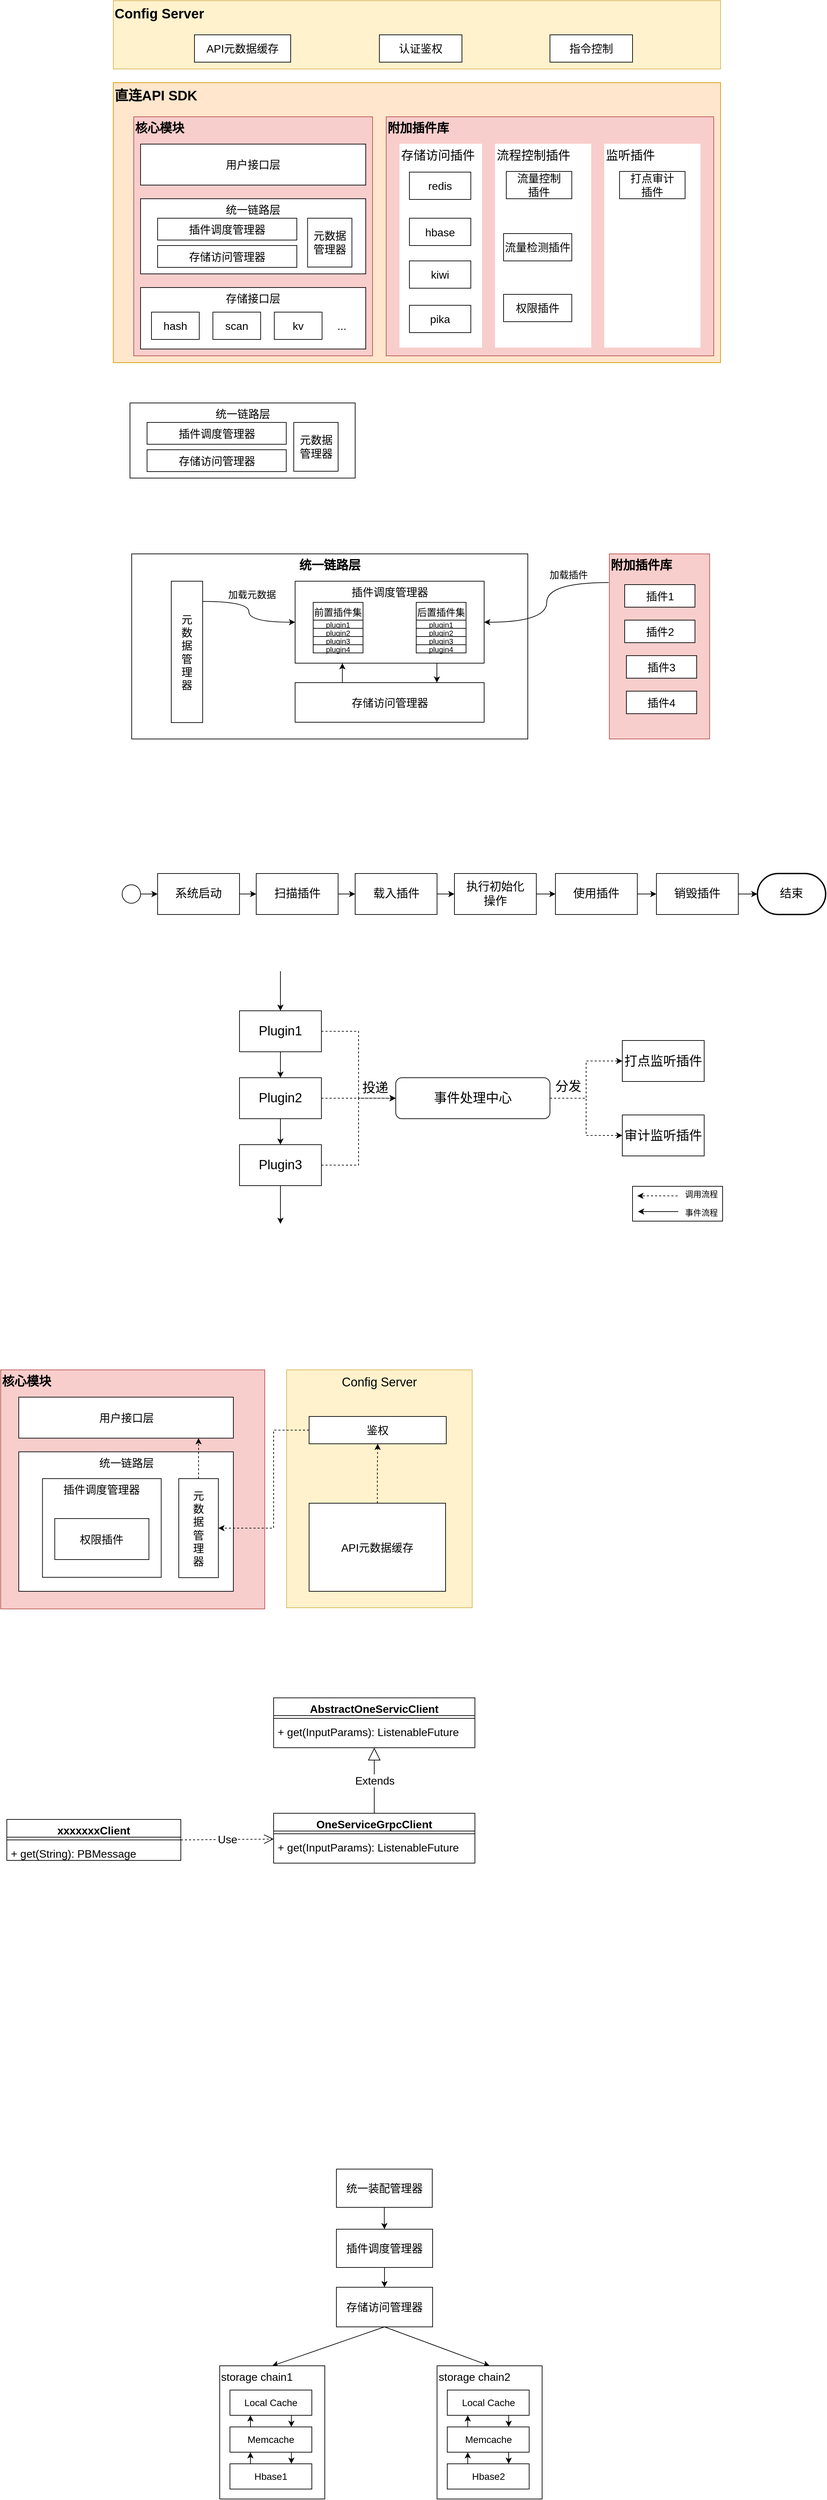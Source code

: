 <mxfile version="17.4.6" type="github">
  <diagram id="GQeWL2nTSIG87tDZNMUT" name="Page-1">
    <mxGraphModel dx="1698" dy="769" grid="0" gridSize="10" guides="1" tooltips="1" connect="1" arrows="1" fold="1" page="0" pageScale="1" pageWidth="827" pageHeight="1169" math="0" shadow="0">
      <root>
        <mxCell id="0" />
        <mxCell id="1" parent="0" />
        <mxCell id="g6kbwPgoMr0WFrOHUzp--1" value="&lt;font style=&quot;font-size: 20px&quot;&gt;&lt;b&gt;直连API SDK&lt;/b&gt;&lt;/font&gt;" style="rounded=0;whiteSpace=wrap;html=1;verticalAlign=top;align=left;fillColor=#ffe6cc;strokeColor=#d79b00;" parent="1" vertex="1">
          <mxGeometry x="3" y="249" width="890" height="410" as="geometry" />
        </mxCell>
        <mxCell id="KhDFo-M1c330gRiOqBZQ-3" value="附加插件库" style="rounded=0;whiteSpace=wrap;html=1;verticalAlign=top;align=left;fontSize=18;fontStyle=1;fillColor=#f8cecc;strokeColor=#b85450;" parent="1" vertex="1">
          <mxGeometry x="403" y="299" width="480" height="350" as="geometry" />
        </mxCell>
        <mxCell id="KhDFo-M1c330gRiOqBZQ-4" value="核心模块" style="rounded=0;whiteSpace=wrap;html=1;verticalAlign=top;align=left;fontSize=18;fontStyle=1;fillColor=#f8cecc;strokeColor=#b85450;" parent="1" vertex="1">
          <mxGeometry x="33" y="299" width="350" height="350" as="geometry" />
        </mxCell>
        <mxCell id="KhDFo-M1c330gRiOqBZQ-5" value="统一链路层" style="rounded=0;whiteSpace=wrap;html=1;verticalAlign=top;fontSize=16;" parent="1" vertex="1">
          <mxGeometry x="43" y="419" width="330" height="110" as="geometry" />
        </mxCell>
        <mxCell id="KhDFo-M1c330gRiOqBZQ-6" value="存储接口层" style="rounded=0;whiteSpace=wrap;html=1;fontSize=16;verticalAlign=top;" parent="1" vertex="1">
          <mxGeometry x="43" y="549" width="330" height="90" as="geometry" />
        </mxCell>
        <mxCell id="KhDFo-M1c330gRiOqBZQ-7" value="存储访问管理器" style="rounded=0;whiteSpace=wrap;html=1;fontSize=16;" parent="1" vertex="1">
          <mxGeometry x="68" y="487.5" width="204" height="32" as="geometry" />
        </mxCell>
        <mxCell id="KhDFo-M1c330gRiOqBZQ-11" value="用户接口层" style="rounded=0;whiteSpace=wrap;html=1;fontSize=16;" parent="1" vertex="1">
          <mxGeometry x="43" y="339" width="330" height="60" as="geometry" />
        </mxCell>
        <mxCell id="caog0tyJu0MzEItGIJM4-1" value="hash" style="rounded=0;whiteSpace=wrap;html=1;fontSize=16;" parent="1" vertex="1">
          <mxGeometry x="59" y="585" width="70" height="40" as="geometry" />
        </mxCell>
        <mxCell id="caog0tyJu0MzEItGIJM4-2" value="scan" style="rounded=0;whiteSpace=wrap;html=1;fontSize=16;" parent="1" vertex="1">
          <mxGeometry x="149" y="585" width="70" height="40" as="geometry" />
        </mxCell>
        <mxCell id="caog0tyJu0MzEItGIJM4-3" value="kv" style="rounded=0;whiteSpace=wrap;html=1;fontSize=16;" parent="1" vertex="1">
          <mxGeometry x="239" y="585" width="70" height="40" as="geometry" />
        </mxCell>
        <mxCell id="caog0tyJu0MzEItGIJM4-4" value="..." style="rounded=0;whiteSpace=wrap;html=1;fontSize=16;strokeColor=#FFFFFF;" parent="1" vertex="1">
          <mxGeometry x="313" y="585" width="50" height="40" as="geometry" />
        </mxCell>
        <mxCell id="caog0tyJu0MzEItGIJM4-6" value="流程控制插件" style="rounded=0;whiteSpace=wrap;html=1;fontSize=18;strokeColor=#FFFFFF;verticalAlign=top;align=left;" parent="1" vertex="1">
          <mxGeometry x="563" y="339" width="140" height="297.5" as="geometry" />
        </mxCell>
        <mxCell id="KhDFo-M1c330gRiOqBZQ-16" value="权限插件" style="rounded=0;whiteSpace=wrap;html=1;fontSize=16;" parent="1" vertex="1">
          <mxGeometry x="575" y="559" width="100" height="40" as="geometry" />
        </mxCell>
        <mxCell id="KhDFo-M1c330gRiOqBZQ-20" value="流量检测插件" style="rounded=0;whiteSpace=wrap;html=1;fontSize=16;" parent="1" vertex="1">
          <mxGeometry x="575" y="470" width="100" height="40" as="geometry" />
        </mxCell>
        <mxCell id="caog0tyJu0MzEItGIJM4-9" value="存储访问插件" style="rounded=0;whiteSpace=wrap;html=1;fontSize=18;strokeColor=#FFFFFF;verticalAlign=top;align=left;" parent="1" vertex="1">
          <mxGeometry x="423" y="339" width="120" height="297.5" as="geometry" />
        </mxCell>
        <mxCell id="KhDFo-M1c330gRiOqBZQ-12" value="redis" style="rounded=0;whiteSpace=wrap;html=1;fontSize=16;" parent="1" vertex="1">
          <mxGeometry x="437" y="380" width="90" height="40" as="geometry" />
        </mxCell>
        <mxCell id="KhDFo-M1c330gRiOqBZQ-13" value="hbase" style="rounded=0;whiteSpace=wrap;html=1;fontSize=16;" parent="1" vertex="1">
          <mxGeometry x="437" y="447.5" width="90" height="40" as="geometry" />
        </mxCell>
        <mxCell id="KhDFo-M1c330gRiOqBZQ-14" value="kiwi" style="rounded=0;whiteSpace=wrap;html=1;fontSize=16;" parent="1" vertex="1">
          <mxGeometry x="437" y="510" width="90" height="40" as="geometry" />
        </mxCell>
        <mxCell id="KhDFo-M1c330gRiOqBZQ-15" value="pika" style="rounded=0;whiteSpace=wrap;html=1;fontSize=16;" parent="1" vertex="1">
          <mxGeometry x="437" y="575" width="90" height="40" as="geometry" />
        </mxCell>
        <mxCell id="caog0tyJu0MzEItGIJM4-10" value="插件调度管理器" style="rounded=0;whiteSpace=wrap;html=1;fontSize=16;" parent="1" vertex="1">
          <mxGeometry x="68" y="447.5" width="204" height="32" as="geometry" />
        </mxCell>
        <mxCell id="CGGrDUPs-Wo5I1myl7fO-1" value="元数据&lt;br&gt;管理器" style="rounded=0;whiteSpace=wrap;html=1;fontSize=16;" parent="1" vertex="1">
          <mxGeometry x="287.75" y="447.5" width="65" height="71.5" as="geometry" />
        </mxCell>
        <mxCell id="CGGrDUPs-Wo5I1myl7fO-2" value="监听插件" style="rounded=0;whiteSpace=wrap;html=1;fontSize=18;strokeColor=#FFFFFF;verticalAlign=top;align=left;" parent="1" vertex="1">
          <mxGeometry x="723" y="339" width="140" height="297.5" as="geometry" />
        </mxCell>
        <mxCell id="KhDFo-M1c330gRiOqBZQ-17" value="流量控制&lt;br&gt;插件" style="rounded=0;whiteSpace=wrap;html=1;fontSize=16;" parent="1" vertex="1">
          <mxGeometry x="579" y="379" width="96" height="40" as="geometry" />
        </mxCell>
        <mxCell id="caog0tyJu0MzEItGIJM4-5" value="打点审计&lt;br&gt;插件" style="rounded=0;whiteSpace=wrap;html=1;fontSize=16;" parent="1" vertex="1">
          <mxGeometry x="745" y="379" width="96" height="40" as="geometry" />
        </mxCell>
        <mxCell id="g6kbwPgoMr0WFrOHUzp--2" value="&lt;b&gt;Config Server&lt;/b&gt;" style="rounded=0;whiteSpace=wrap;html=1;fontSize=20;verticalAlign=top;align=left;fillColor=#fff2cc;strokeColor=#d6b656;" parent="1" vertex="1">
          <mxGeometry x="3" y="129" width="890" height="100" as="geometry" />
        </mxCell>
        <mxCell id="g6kbwPgoMr0WFrOHUzp--3" value="API元数据缓存" style="rounded=0;whiteSpace=wrap;html=1;fontSize=16;" parent="1" vertex="1">
          <mxGeometry x="122" y="179" width="141" height="40" as="geometry" />
        </mxCell>
        <mxCell id="g6kbwPgoMr0WFrOHUzp--4" value="认证鉴权" style="rounded=0;whiteSpace=wrap;html=1;fontSize=16;" parent="1" vertex="1">
          <mxGeometry x="393" y="179" width="121" height="40" as="geometry" />
        </mxCell>
        <mxCell id="g6kbwPgoMr0WFrOHUzp--5" value="指令控制" style="rounded=0;whiteSpace=wrap;html=1;fontSize=16;" parent="1" vertex="1">
          <mxGeometry x="643" y="179" width="121" height="40" as="geometry" />
        </mxCell>
        <mxCell id="g4aInVaGI_5vyMNu5kUT-1" value="统一链路层" style="rounded=0;whiteSpace=wrap;html=1;verticalAlign=top;fontSize=16;" parent="1" vertex="1">
          <mxGeometry x="27.5" y="718" width="330" height="110" as="geometry" />
        </mxCell>
        <mxCell id="g4aInVaGI_5vyMNu5kUT-2" value="存储访问管理器" style="rounded=0;whiteSpace=wrap;html=1;fontSize=16;" parent="1" vertex="1">
          <mxGeometry x="52.5" y="786.5" width="204" height="32" as="geometry" />
        </mxCell>
        <mxCell id="g4aInVaGI_5vyMNu5kUT-3" value="插件调度管理器" style="rounded=0;whiteSpace=wrap;html=1;fontSize=16;" parent="1" vertex="1">
          <mxGeometry x="52.5" y="746.5" width="204" height="32" as="geometry" />
        </mxCell>
        <mxCell id="g4aInVaGI_5vyMNu5kUT-4" value="元数据&lt;br&gt;管理器" style="rounded=0;whiteSpace=wrap;html=1;fontSize=16;" parent="1" vertex="1">
          <mxGeometry x="267.5" y="746.5" width="65" height="71.5" as="geometry" />
        </mxCell>
        <mxCell id="g4aInVaGI_5vyMNu5kUT-5" value="&lt;font style=&quot;font-size: 18px&quot;&gt;&lt;b&gt;统一链路层&lt;/b&gt;&lt;/font&gt;" style="rounded=0;whiteSpace=wrap;html=1;verticalAlign=top;fontSize=16;" parent="1" vertex="1">
          <mxGeometry x="30" y="939" width="580.5" height="271" as="geometry" />
        </mxCell>
        <mxCell id="g4aInVaGI_5vyMNu5kUT-21" style="edgeStyle=orthogonalEdgeStyle;curved=1;rounded=0;orthogonalLoop=1;jettySize=auto;html=1;exitX=0.25;exitY=0;exitDx=0;exitDy=0;entryX=0.25;entryY=1;entryDx=0;entryDy=0;" parent="1" source="g4aInVaGI_5vyMNu5kUT-6" target="g4aInVaGI_5vyMNu5kUT-7" edge="1">
          <mxGeometry relative="1" as="geometry" />
        </mxCell>
        <mxCell id="g4aInVaGI_5vyMNu5kUT-6" value="存储访问管理器" style="rounded=0;whiteSpace=wrap;html=1;fontSize=16;" parent="1" vertex="1">
          <mxGeometry x="269.5" y="1127.5" width="277" height="58" as="geometry" />
        </mxCell>
        <mxCell id="g4aInVaGI_5vyMNu5kUT-20" style="edgeStyle=orthogonalEdgeStyle;curved=1;rounded=0;orthogonalLoop=1;jettySize=auto;html=1;exitX=0.75;exitY=1;exitDx=0;exitDy=0;entryX=0.75;entryY=0;entryDx=0;entryDy=0;" parent="1" source="g4aInVaGI_5vyMNu5kUT-7" target="g4aInVaGI_5vyMNu5kUT-6" edge="1">
          <mxGeometry relative="1" as="geometry" />
        </mxCell>
        <mxCell id="g4aInVaGI_5vyMNu5kUT-7" value="插件调度管理器" style="rounded=0;whiteSpace=wrap;html=1;fontSize=16;verticalAlign=top;" parent="1" vertex="1">
          <mxGeometry x="269.5" y="979" width="277" height="120" as="geometry" />
        </mxCell>
        <mxCell id="g4aInVaGI_5vyMNu5kUT-23" style="edgeStyle=orthogonalEdgeStyle;curved=1;rounded=0;orthogonalLoop=1;jettySize=auto;html=1;exitX=1;exitY=0.143;exitDx=0;exitDy=0;entryX=0;entryY=0.5;entryDx=0;entryDy=0;exitPerimeter=0;" parent="1" source="g4aInVaGI_5vyMNu5kUT-8" target="g4aInVaGI_5vyMNu5kUT-7" edge="1">
          <mxGeometry relative="1" as="geometry" />
        </mxCell>
        <mxCell id="g4aInVaGI_5vyMNu5kUT-25" value="加载元数据" style="edgeLabel;html=1;align=center;verticalAlign=middle;resizable=0;points=[];fontSize=14;" parent="g4aInVaGI_5vyMNu5kUT-23" vertex="1" connectable="0">
          <mxGeometry x="-0.211" y="5" relative="1" as="geometry">
            <mxPoint x="6" y="-5" as="offset" />
          </mxGeometry>
        </mxCell>
        <mxCell id="g4aInVaGI_5vyMNu5kUT-8" value="元&lt;br&gt;数&lt;br&gt;据&lt;br&gt;管&lt;br&gt;理&lt;br&gt;器" style="rounded=0;whiteSpace=wrap;html=1;fontSize=16;" parent="1" vertex="1">
          <mxGeometry x="88" y="979" width="46" height="207" as="geometry" />
        </mxCell>
        <mxCell id="g4aInVaGI_5vyMNu5kUT-19" style="edgeStyle=orthogonalEdgeStyle;rounded=0;orthogonalLoop=1;jettySize=auto;html=1;exitX=-0.007;exitY=0.155;exitDx=0;exitDy=0;entryX=1;entryY=0.5;entryDx=0;entryDy=0;curved=1;exitPerimeter=0;" parent="1" source="g4aInVaGI_5vyMNu5kUT-9" target="g4aInVaGI_5vyMNu5kUT-7" edge="1">
          <mxGeometry relative="1" as="geometry" />
        </mxCell>
        <mxCell id="g4aInVaGI_5vyMNu5kUT-24" value="加载插件" style="edgeLabel;html=1;align=center;verticalAlign=middle;resizable=0;points=[];fontSize=14;" parent="g4aInVaGI_5vyMNu5kUT-19" vertex="1" connectable="0">
          <mxGeometry x="-0.294" y="1" relative="1" as="geometry">
            <mxPoint x="26" y="-12" as="offset" />
          </mxGeometry>
        </mxCell>
        <mxCell id="g4aInVaGI_5vyMNu5kUT-9" value="附加插件库" style="rounded=0;whiteSpace=wrap;html=1;verticalAlign=top;align=left;fontSize=18;fontStyle=1;fillColor=#f8cecc;strokeColor=#b85450;" parent="1" vertex="1">
          <mxGeometry x="730" y="939" width="147" height="271" as="geometry" />
        </mxCell>
        <mxCell id="g4aInVaGI_5vyMNu5kUT-13" value="插件1" style="rounded=0;whiteSpace=wrap;html=1;fontSize=16;" parent="1" vertex="1">
          <mxGeometry x="752.5" y="984" width="103" height="33" as="geometry" />
        </mxCell>
        <mxCell id="g4aInVaGI_5vyMNu5kUT-14" value="插件2" style="rounded=0;whiteSpace=wrap;html=1;fontSize=16;" parent="1" vertex="1">
          <mxGeometry x="752.5" y="1036" width="103" height="33" as="geometry" />
        </mxCell>
        <mxCell id="g4aInVaGI_5vyMNu5kUT-15" value="插件3" style="rounded=0;whiteSpace=wrap;html=1;fontSize=16;" parent="1" vertex="1">
          <mxGeometry x="755" y="1088" width="103" height="33" as="geometry" />
        </mxCell>
        <mxCell id="g4aInVaGI_5vyMNu5kUT-16" value="插件4" style="rounded=0;whiteSpace=wrap;html=1;fontSize=16;" parent="1" vertex="1">
          <mxGeometry x="755" y="1140" width="103" height="33" as="geometry" />
        </mxCell>
        <mxCell id="g4aInVaGI_5vyMNu5kUT-27" value="前置插件集" style="rounded=0;whiteSpace=wrap;html=1;fontSize=14;verticalAlign=top;" parent="1" vertex="1">
          <mxGeometry x="296" y="1010" width="73" height="74" as="geometry" />
        </mxCell>
        <mxCell id="g4aInVaGI_5vyMNu5kUT-28" value="&lt;span style=&quot;font-size: 11px&quot;&gt;plugin1&lt;/span&gt;" style="rounded=0;whiteSpace=wrap;html=1;fontSize=14;" parent="1" vertex="1">
          <mxGeometry x="296" y="1036" width="73" height="12" as="geometry" />
        </mxCell>
        <mxCell id="g4aInVaGI_5vyMNu5kUT-29" value="&lt;span style=&quot;font-size: 11px&quot;&gt;plugin2&lt;/span&gt;" style="rounded=0;whiteSpace=wrap;html=1;fontSize=14;" parent="1" vertex="1">
          <mxGeometry x="296" y="1048" width="73" height="12" as="geometry" />
        </mxCell>
        <mxCell id="g4aInVaGI_5vyMNu5kUT-30" value="&lt;span style=&quot;font-size: 11px&quot;&gt;plugin3&lt;/span&gt;" style="rounded=0;whiteSpace=wrap;html=1;fontSize=14;" parent="1" vertex="1">
          <mxGeometry x="296" y="1060" width="73" height="12" as="geometry" />
        </mxCell>
        <mxCell id="g4aInVaGI_5vyMNu5kUT-31" value="&lt;span style=&quot;font-size: 11px&quot;&gt;plugin4&lt;/span&gt;" style="rounded=0;whiteSpace=wrap;html=1;fontSize=14;" parent="1" vertex="1">
          <mxGeometry x="296" y="1072" width="73" height="12" as="geometry" />
        </mxCell>
        <mxCell id="g4aInVaGI_5vyMNu5kUT-38" value="后置插件集" style="rounded=0;whiteSpace=wrap;html=1;fontSize=14;verticalAlign=top;" parent="1" vertex="1">
          <mxGeometry x="447" y="1010" width="73" height="74" as="geometry" />
        </mxCell>
        <mxCell id="g4aInVaGI_5vyMNu5kUT-39" value="&lt;font style=&quot;font-size: 11px&quot;&gt;plugin1&lt;/font&gt;" style="rounded=0;whiteSpace=wrap;html=1;fontSize=14;" parent="1" vertex="1">
          <mxGeometry x="447" y="1036" width="73" height="12" as="geometry" />
        </mxCell>
        <mxCell id="g4aInVaGI_5vyMNu5kUT-40" value="&lt;span style=&quot;font-size: 11px&quot;&gt;plugin2&lt;/span&gt;" style="rounded=0;whiteSpace=wrap;html=1;fontSize=14;" parent="1" vertex="1">
          <mxGeometry x="447" y="1048" width="73" height="12" as="geometry" />
        </mxCell>
        <mxCell id="g4aInVaGI_5vyMNu5kUT-41" value="&lt;span style=&quot;font-size: 11px&quot;&gt;plugin3&lt;/span&gt;" style="rounded=0;whiteSpace=wrap;html=1;fontSize=14;" parent="1" vertex="1">
          <mxGeometry x="447" y="1060" width="73" height="12" as="geometry" />
        </mxCell>
        <mxCell id="g4aInVaGI_5vyMNu5kUT-42" value="&lt;span style=&quot;font-size: 11px&quot;&gt;plugin4&lt;/span&gt;" style="rounded=0;whiteSpace=wrap;html=1;fontSize=14;" parent="1" vertex="1">
          <mxGeometry x="447" y="1072" width="73" height="12" as="geometry" />
        </mxCell>
        <mxCell id="ISDOjA2f_HoGxvvFknEz-4" style="edgeStyle=orthogonalEdgeStyle;rounded=0;orthogonalLoop=1;jettySize=auto;html=1;entryX=0;entryY=0.5;entryDx=0;entryDy=0;fontSize=17;" parent="1" source="ISDOjA2f_HoGxvvFknEz-2" target="ISDOjA2f_HoGxvvFknEz-3" edge="1">
          <mxGeometry relative="1" as="geometry" />
        </mxCell>
        <mxCell id="ISDOjA2f_HoGxvvFknEz-2" value="" style="ellipse;whiteSpace=wrap;html=1;aspect=fixed;fontSize=17;" parent="1" vertex="1">
          <mxGeometry x="16" y="1423.5" width="27" height="27" as="geometry" />
        </mxCell>
        <mxCell id="ISDOjA2f_HoGxvvFknEz-6" value="" style="edgeStyle=orthogonalEdgeStyle;rounded=0;orthogonalLoop=1;jettySize=auto;html=1;fontSize=17;" parent="1" source="ISDOjA2f_HoGxvvFknEz-3" target="ISDOjA2f_HoGxvvFknEz-5" edge="1">
          <mxGeometry relative="1" as="geometry" />
        </mxCell>
        <mxCell id="ISDOjA2f_HoGxvvFknEz-3" value="系统启动" style="rounded=0;whiteSpace=wrap;html=1;fontSize=17;" parent="1" vertex="1">
          <mxGeometry x="68" y="1407" width="120" height="60" as="geometry" />
        </mxCell>
        <mxCell id="ISDOjA2f_HoGxvvFknEz-8" value="" style="edgeStyle=orthogonalEdgeStyle;rounded=0;orthogonalLoop=1;jettySize=auto;html=1;fontSize=17;" parent="1" source="ISDOjA2f_HoGxvvFknEz-5" target="ISDOjA2f_HoGxvvFknEz-7" edge="1">
          <mxGeometry relative="1" as="geometry" />
        </mxCell>
        <mxCell id="ISDOjA2f_HoGxvvFknEz-5" value="扫描插件" style="rounded=0;whiteSpace=wrap;html=1;fontSize=17;" parent="1" vertex="1">
          <mxGeometry x="212.5" y="1407" width="120" height="60" as="geometry" />
        </mxCell>
        <mxCell id="ISDOjA2f_HoGxvvFknEz-10" value="" style="edgeStyle=orthogonalEdgeStyle;rounded=0;orthogonalLoop=1;jettySize=auto;html=1;fontSize=17;" parent="1" source="ISDOjA2f_HoGxvvFknEz-7" target="ISDOjA2f_HoGxvvFknEz-9" edge="1">
          <mxGeometry relative="1" as="geometry" />
        </mxCell>
        <mxCell id="ISDOjA2f_HoGxvvFknEz-7" value="载入插件" style="rounded=0;whiteSpace=wrap;html=1;fontSize=17;" parent="1" vertex="1">
          <mxGeometry x="357.5" y="1407" width="120" height="60" as="geometry" />
        </mxCell>
        <mxCell id="ISDOjA2f_HoGxvvFknEz-12" value="" style="edgeStyle=orthogonalEdgeStyle;rounded=0;orthogonalLoop=1;jettySize=auto;html=1;fontSize=17;" parent="1" source="ISDOjA2f_HoGxvvFknEz-9" target="ISDOjA2f_HoGxvvFknEz-11" edge="1">
          <mxGeometry relative="1" as="geometry" />
        </mxCell>
        <mxCell id="ISDOjA2f_HoGxvvFknEz-9" value="执行初始化&lt;br&gt;操作" style="rounded=0;whiteSpace=wrap;html=1;fontSize=17;" parent="1" vertex="1">
          <mxGeometry x="503" y="1407" width="120" height="60" as="geometry" />
        </mxCell>
        <mxCell id="ISDOjA2f_HoGxvvFknEz-14" value="" style="edgeStyle=orthogonalEdgeStyle;rounded=0;orthogonalLoop=1;jettySize=auto;html=1;fontSize=17;" parent="1" source="ISDOjA2f_HoGxvvFknEz-11" target="ISDOjA2f_HoGxvvFknEz-13" edge="1">
          <mxGeometry relative="1" as="geometry" />
        </mxCell>
        <mxCell id="ISDOjA2f_HoGxvvFknEz-11" value="使用插件" style="rounded=0;whiteSpace=wrap;html=1;fontSize=17;" parent="1" vertex="1">
          <mxGeometry x="651" y="1407" width="120" height="60" as="geometry" />
        </mxCell>
        <mxCell id="ISDOjA2f_HoGxvvFknEz-22" style="edgeStyle=orthogonalEdgeStyle;rounded=0;orthogonalLoop=1;jettySize=auto;html=1;entryX=0;entryY=0.5;entryDx=0;entryDy=0;entryPerimeter=0;fontSize=17;" parent="1" source="ISDOjA2f_HoGxvvFknEz-13" target="ISDOjA2f_HoGxvvFknEz-21" edge="1">
          <mxGeometry relative="1" as="geometry" />
        </mxCell>
        <mxCell id="ISDOjA2f_HoGxvvFknEz-13" value="销毁插件" style="rounded=0;whiteSpace=wrap;html=1;fontSize=17;" parent="1" vertex="1">
          <mxGeometry x="799" y="1407" width="120" height="60" as="geometry" />
        </mxCell>
        <mxCell id="ISDOjA2f_HoGxvvFknEz-21" value="结束" style="strokeWidth=2;html=1;shape=mxgraph.flowchart.terminator;whiteSpace=wrap;fontSize=17;" parent="1" vertex="1">
          <mxGeometry x="947" y="1407" width="100" height="60" as="geometry" />
        </mxCell>
        <mxCell id="Bo2Gev7iozKviXLK7qLn-4" value="打点监听插件" style="rounded=0;whiteSpace=wrap;html=1;fontSize=19;" parent="1" vertex="1">
          <mxGeometry x="749" y="1651.5" width="120" height="60" as="geometry" />
        </mxCell>
        <mxCell id="Bo2Gev7iozKviXLK7qLn-5" value="审计监听插件" style="rounded=0;whiteSpace=wrap;html=1;fontSize=19;" parent="1" vertex="1">
          <mxGeometry x="749" y="1760.5" width="120" height="60" as="geometry" />
        </mxCell>
        <mxCell id="Bo2Gev7iozKviXLK7qLn-9" style="edgeStyle=orthogonalEdgeStyle;rounded=0;orthogonalLoop=1;jettySize=auto;html=1;entryX=0.5;entryY=0;entryDx=0;entryDy=0;fontSize=19;" parent="1" source="Bo2Gev7iozKviXLK7qLn-6" target="Bo2Gev7iozKviXLK7qLn-7" edge="1">
          <mxGeometry relative="1" as="geometry" />
        </mxCell>
        <mxCell id="Bo2Gev7iozKviXLK7qLn-12" style="edgeStyle=orthogonalEdgeStyle;rounded=0;orthogonalLoop=1;jettySize=auto;html=1;endArrow=none;endFill=0;startArrow=classic;startFill=1;fontSize=19;" parent="1" source="Bo2Gev7iozKviXLK7qLn-6" edge="1">
          <mxGeometry relative="1" as="geometry">
            <mxPoint x="248" y="1550" as="targetPoint" />
          </mxGeometry>
        </mxCell>
        <mxCell id="Bo2Gev7iozKviXLK7qLn-16" style="edgeStyle=orthogonalEdgeStyle;rounded=0;orthogonalLoop=1;jettySize=auto;html=1;entryX=0;entryY=0.5;entryDx=0;entryDy=0;startArrow=none;startFill=0;endArrow=classic;endFill=1;fontSize=19;dashed=1;" parent="1" source="Bo2Gev7iozKviXLK7qLn-6" target="Bo2Gev7iozKviXLK7qLn-15" edge="1">
          <mxGeometry relative="1" as="geometry" />
        </mxCell>
        <mxCell id="Bo2Gev7iozKviXLK7qLn-6" value="Plugin1" style="rounded=0;whiteSpace=wrap;html=1;fontSize=19;" parent="1" vertex="1">
          <mxGeometry x="188" y="1608" width="120" height="60" as="geometry" />
        </mxCell>
        <mxCell id="Bo2Gev7iozKviXLK7qLn-10" style="edgeStyle=orthogonalEdgeStyle;rounded=0;orthogonalLoop=1;jettySize=auto;html=1;entryX=0.5;entryY=0;entryDx=0;entryDy=0;fontSize=19;" parent="1" source="Bo2Gev7iozKviXLK7qLn-7" target="Bo2Gev7iozKviXLK7qLn-8" edge="1">
          <mxGeometry relative="1" as="geometry" />
        </mxCell>
        <mxCell id="Bo2Gev7iozKviXLK7qLn-17" style="edgeStyle=orthogonalEdgeStyle;rounded=0;orthogonalLoop=1;jettySize=auto;html=1;entryX=0;entryY=0.5;entryDx=0;entryDy=0;startArrow=none;startFill=0;endArrow=classic;endFill=1;fontSize=19;dashed=1;" parent="1" source="Bo2Gev7iozKviXLK7qLn-7" target="Bo2Gev7iozKviXLK7qLn-15" edge="1">
          <mxGeometry relative="1" as="geometry" />
        </mxCell>
        <mxCell id="Bo2Gev7iozKviXLK7qLn-7" value="Plugin2" style="rounded=0;whiteSpace=wrap;html=1;fontSize=19;" parent="1" vertex="1">
          <mxGeometry x="188" y="1706" width="120" height="60" as="geometry" />
        </mxCell>
        <mxCell id="Bo2Gev7iozKviXLK7qLn-11" style="edgeStyle=orthogonalEdgeStyle;rounded=0;orthogonalLoop=1;jettySize=auto;html=1;fontSize=19;" parent="1" source="Bo2Gev7iozKviXLK7qLn-8" edge="1">
          <mxGeometry relative="1" as="geometry">
            <mxPoint x="248" y="1920" as="targetPoint" />
          </mxGeometry>
        </mxCell>
        <mxCell id="Bo2Gev7iozKviXLK7qLn-18" style="edgeStyle=orthogonalEdgeStyle;rounded=0;orthogonalLoop=1;jettySize=auto;html=1;entryX=0;entryY=0.5;entryDx=0;entryDy=0;startArrow=none;startFill=0;endArrow=classic;endFill=1;fontSize=19;dashed=1;" parent="1" source="Bo2Gev7iozKviXLK7qLn-8" target="Bo2Gev7iozKviXLK7qLn-15" edge="1">
          <mxGeometry relative="1" as="geometry" />
        </mxCell>
        <mxCell id="Bo2Gev7iozKviXLK7qLn-8" value="Plugin3" style="rounded=0;whiteSpace=wrap;html=1;fontSize=19;" parent="1" vertex="1">
          <mxGeometry x="188" y="1804" width="120" height="60" as="geometry" />
        </mxCell>
        <mxCell id="Bo2Gev7iozKviXLK7qLn-19" style="edgeStyle=orthogonalEdgeStyle;rounded=0;orthogonalLoop=1;jettySize=auto;html=1;entryX=0;entryY=0.5;entryDx=0;entryDy=0;startArrow=none;startFill=0;endArrow=classic;endFill=1;fontSize=19;dashed=1;" parent="1" source="Bo2Gev7iozKviXLK7qLn-15" target="Bo2Gev7iozKviXLK7qLn-4" edge="1">
          <mxGeometry relative="1" as="geometry" />
        </mxCell>
        <mxCell id="Bo2Gev7iozKviXLK7qLn-20" style="edgeStyle=orthogonalEdgeStyle;rounded=0;orthogonalLoop=1;jettySize=auto;html=1;entryX=0;entryY=0.5;entryDx=0;entryDy=0;startArrow=none;startFill=0;endArrow=classic;endFill=1;fontSize=19;dashed=1;" parent="1" source="Bo2Gev7iozKviXLK7qLn-15" target="Bo2Gev7iozKviXLK7qLn-5" edge="1">
          <mxGeometry relative="1" as="geometry" />
        </mxCell>
        <mxCell id="Bo2Gev7iozKviXLK7qLn-15" value="事件处理中心" style="rounded=1;whiteSpace=wrap;html=1;fontSize=19;" parent="1" vertex="1">
          <mxGeometry x="417" y="1706" width="226" height="60" as="geometry" />
        </mxCell>
        <mxCell id="Bo2Gev7iozKviXLK7qLn-21" value="分发" style="text;html=1;strokeColor=none;fillColor=none;align=center;verticalAlign=middle;whiteSpace=wrap;rounded=0;fontSize=19;" parent="1" vertex="1">
          <mxGeometry x="640" y="1704" width="60" height="30" as="geometry" />
        </mxCell>
        <mxCell id="Bo2Gev7iozKviXLK7qLn-22" value="投递" style="text;html=1;strokeColor=none;fillColor=none;align=center;verticalAlign=middle;whiteSpace=wrap;rounded=0;fontSize=19;" parent="1" vertex="1">
          <mxGeometry x="357" y="1706" width="60" height="30" as="geometry" />
        </mxCell>
        <mxCell id="Bo2Gev7iozKviXLK7qLn-23" value="" style="rounded=0;whiteSpace=wrap;html=1;" parent="1" vertex="1">
          <mxGeometry x="764" y="1865" width="132" height="51" as="geometry" />
        </mxCell>
        <mxCell id="Bo2Gev7iozKviXLK7qLn-24" value="" style="endArrow=classic;html=1;rounded=0;dashed=1;strokeColor=#000000;" parent="1" edge="1">
          <mxGeometry width="50" height="50" relative="1" as="geometry">
            <mxPoint x="830" y="1879" as="sourcePoint" />
            <mxPoint x="771" y="1879" as="targetPoint" />
          </mxGeometry>
        </mxCell>
        <mxCell id="Bo2Gev7iozKviXLK7qLn-25" value="" style="endArrow=classic;html=1;rounded=0;strokeColor=#000000;" parent="1" edge="1">
          <mxGeometry width="50" height="50" relative="1" as="geometry">
            <mxPoint x="831" y="1902" as="sourcePoint" />
            <mxPoint x="772" y="1902" as="targetPoint" />
          </mxGeometry>
        </mxCell>
        <mxCell id="Bo2Gev7iozKviXLK7qLn-26" value="调用流程" style="text;html=1;strokeColor=none;fillColor=none;align=center;verticalAlign=middle;whiteSpace=wrap;rounded=0;" parent="1" vertex="1">
          <mxGeometry x="835" y="1862" width="60" height="30" as="geometry" />
        </mxCell>
        <mxCell id="Bo2Gev7iozKviXLK7qLn-27" value="事件流程" style="text;html=1;strokeColor=none;fillColor=none;align=center;verticalAlign=middle;whiteSpace=wrap;rounded=0;" parent="1" vertex="1">
          <mxGeometry x="835" y="1889" width="60" height="30" as="geometry" />
        </mxCell>
        <mxCell id="Bo2Gev7iozKviXLK7qLn-30" value="&lt;font style=&quot;font-size: 18px&quot;&gt;Config Server&lt;/font&gt;" style="rounded=0;whiteSpace=wrap;html=1;fontSize=19;verticalAlign=top;fillColor=#fff2cc;strokeColor=#d6b656;" parent="1" vertex="1">
          <mxGeometry x="257" y="2133.75" width="272" height="348.25" as="geometry" />
        </mxCell>
        <mxCell id="Bo2Gev7iozKviXLK7qLn-31" value="&lt;font style=&quot;font-size: 16px&quot;&gt;鉴权&lt;/font&gt;" style="rounded=0;whiteSpace=wrap;html=1;fontSize=19;" parent="1" vertex="1">
          <mxGeometry x="290" y="2202" width="201" height="40" as="geometry" />
        </mxCell>
        <mxCell id="Bo2Gev7iozKviXLK7qLn-38" style="edgeStyle=orthogonalEdgeStyle;rounded=0;orthogonalLoop=1;jettySize=auto;html=1;fontSize=18;startArrow=none;startFill=0;endArrow=classic;endFill=1;dashed=1;" parent="1" source="Bo2Gev7iozKviXLK7qLn-37" target="Bo2Gev7iozKviXLK7qLn-31" edge="1">
          <mxGeometry relative="1" as="geometry" />
        </mxCell>
        <mxCell id="Bo2Gev7iozKviXLK7qLn-37" value="&lt;span style=&quot;font-size: 16px&quot;&gt;API元数据缓存&lt;/span&gt;" style="rounded=0;whiteSpace=wrap;html=1;fontSize=19;" parent="1" vertex="1">
          <mxGeometry x="290" y="2329" width="200" height="129" as="geometry" />
        </mxCell>
        <mxCell id="Bo2Gev7iozKviXLK7qLn-44" value="核心模块" style="rounded=0;whiteSpace=wrap;html=1;verticalAlign=top;align=left;fontSize=18;fontStyle=1;fillColor=#f8cecc;strokeColor=#b85450;" parent="1" vertex="1">
          <mxGeometry x="-162" y="2133.75" width="387" height="350" as="geometry" />
        </mxCell>
        <mxCell id="Bo2Gev7iozKviXLK7qLn-45" value="统一链路层" style="rounded=0;whiteSpace=wrap;html=1;verticalAlign=top;fontSize=16;" parent="1" vertex="1">
          <mxGeometry x="-135.5" y="2253.75" width="314.5" height="204.25" as="geometry" />
        </mxCell>
        <mxCell id="Bo2Gev7iozKviXLK7qLn-47" value="用户接口层" style="rounded=0;whiteSpace=wrap;html=1;fontSize=16;" parent="1" vertex="1">
          <mxGeometry x="-135.5" y="2173.75" width="314.5" height="60" as="geometry" />
        </mxCell>
        <mxCell id="Bo2Gev7iozKviXLK7qLn-55" style="edgeStyle=orthogonalEdgeStyle;rounded=0;orthogonalLoop=1;jettySize=auto;html=1;fontSize=16;startArrow=none;startFill=0;endArrow=classic;endFill=1;dashed=1;" parent="1" source="Bo2Gev7iozKviXLK7qLn-50" target="Bo2Gev7iozKviXLK7qLn-47" edge="1">
          <mxGeometry relative="1" as="geometry">
            <Array as="points">
              <mxPoint x="128" y="2251" />
              <mxPoint x="128" y="2251" />
            </Array>
          </mxGeometry>
        </mxCell>
        <mxCell id="Bo2Gev7iozKviXLK7qLn-50" value="&lt;font style=&quot;font-size: 16px;&quot;&gt;元&lt;br style=&quot;font-size: 16px;&quot;&gt;数&lt;br style=&quot;font-size: 16px;&quot;&gt;据&lt;br style=&quot;font-size: 16px;&quot;&gt;管&lt;br style=&quot;font-size: 16px;&quot;&gt;理&lt;br style=&quot;font-size: 16px;&quot;&gt;器&lt;/font&gt;" style="rounded=0;whiteSpace=wrap;html=1;fontSize=16;" parent="1" vertex="1">
          <mxGeometry x="99" y="2293" width="58" height="145" as="geometry" />
        </mxCell>
        <mxCell id="Bo2Gev7iozKviXLK7qLn-51" value="&lt;font style=&quot;font-size: 16px;&quot;&gt;插件调度管理器&lt;/font&gt;" style="rounded=0;whiteSpace=wrap;html=1;fontSize=16;verticalAlign=top;" parent="1" vertex="1">
          <mxGeometry x="-100.75" y="2293" width="174" height="144.5" as="geometry" />
        </mxCell>
        <mxCell id="Bo2Gev7iozKviXLK7qLn-52" value="&lt;font style=&quot;font-size: 16px;&quot;&gt;权限插件&lt;/font&gt;" style="rounded=0;whiteSpace=wrap;html=1;fontSize=16;" parent="1" vertex="1">
          <mxGeometry x="-82.75" y="2351.5" width="138" height="60" as="geometry" />
        </mxCell>
        <mxCell id="Bo2Gev7iozKviXLK7qLn-40" style="edgeStyle=orthogonalEdgeStyle;rounded=0;orthogonalLoop=1;jettySize=auto;html=1;entryX=1;entryY=0.5;entryDx=0;entryDy=0;fontSize=18;startArrow=none;startFill=0;endArrow=classic;endFill=1;dashed=1;" parent="1" source="Bo2Gev7iozKviXLK7qLn-31" target="Bo2Gev7iozKviXLK7qLn-50" edge="1">
          <mxGeometry relative="1" as="geometry">
            <mxPoint x="619.5" y="2307" as="targetPoint" />
            <Array as="points">
              <mxPoint x="238" y="2222" />
              <mxPoint x="238" y="2366" />
            </Array>
          </mxGeometry>
        </mxCell>
        <mxCell id="Bo2Gev7iozKviXLK7qLn-67" value="xxxxxxxClient" style="swimlane;fontStyle=1;align=center;verticalAlign=top;childLayout=stackLayout;horizontal=1;startSize=26;horizontalStack=0;resizeParent=1;resizeParentMax=0;resizeLast=0;collapsible=1;marginBottom=0;labelBackgroundColor=#FFFFFF;fontSize=16;fontColor=#000000;" parent="1" vertex="1">
          <mxGeometry x="-153" y="2792" width="255" height="60" as="geometry" />
        </mxCell>
        <mxCell id="Bo2Gev7iozKviXLK7qLn-69" value="" style="line;strokeWidth=1;fillColor=none;align=left;verticalAlign=middle;spacingTop=-1;spacingLeft=3;spacingRight=3;rotatable=0;labelPosition=right;points=[];portConstraint=eastwest;labelBackgroundColor=#FFFFFF;fontSize=16;fontColor=#000000;" parent="Bo2Gev7iozKviXLK7qLn-67" vertex="1">
          <mxGeometry y="26" width="255" height="8" as="geometry" />
        </mxCell>
        <mxCell id="Bo2Gev7iozKviXLK7qLn-70" value="+ get(String): PBMessage" style="text;strokeColor=none;fillColor=none;align=left;verticalAlign=top;spacingLeft=4;spacingRight=4;overflow=hidden;rotatable=0;points=[[0,0.5],[1,0.5]];portConstraint=eastwest;labelBackgroundColor=#FFFFFF;fontSize=16;fontColor=#000000;" parent="Bo2Gev7iozKviXLK7qLn-67" vertex="1">
          <mxGeometry y="34" width="255" height="26" as="geometry" />
        </mxCell>
        <mxCell id="Bo2Gev7iozKviXLK7qLn-72" value="AbstractOneServicClient" style="swimlane;fontStyle=1;align=center;verticalAlign=top;childLayout=stackLayout;horizontal=1;startSize=26;horizontalStack=0;resizeParent=1;resizeParentMax=0;resizeLast=0;collapsible=1;marginBottom=0;labelBackgroundColor=#FFFFFF;fontSize=16;fontColor=#000000;" parent="1" vertex="1">
          <mxGeometry x="238" y="2614" width="295" height="73" as="geometry" />
        </mxCell>
        <mxCell id="Bo2Gev7iozKviXLK7qLn-74" value="" style="line;strokeWidth=1;fillColor=none;align=left;verticalAlign=middle;spacingTop=-1;spacingLeft=3;spacingRight=3;rotatable=0;labelPosition=right;points=[];portConstraint=eastwest;labelBackgroundColor=#FFFFFF;fontSize=16;fontColor=#000000;" parent="Bo2Gev7iozKviXLK7qLn-72" vertex="1">
          <mxGeometry y="26" width="295" height="8" as="geometry" />
        </mxCell>
        <mxCell id="Bo2Gev7iozKviXLK7qLn-75" value="+ get(InputParams): ListenableFuture" style="text;strokeColor=none;fillColor=none;align=left;verticalAlign=top;spacingLeft=4;spacingRight=4;overflow=hidden;rotatable=0;points=[[0,0.5],[1,0.5]];portConstraint=eastwest;labelBackgroundColor=#FFFFFF;fontSize=16;fontColor=#000000;" parent="Bo2Gev7iozKviXLK7qLn-72" vertex="1">
          <mxGeometry y="34" width="295" height="39" as="geometry" />
        </mxCell>
        <mxCell id="Bo2Gev7iozKviXLK7qLn-76" value="OneServiceGrpcClient" style="swimlane;fontStyle=1;align=center;verticalAlign=top;childLayout=stackLayout;horizontal=1;startSize=26;horizontalStack=0;resizeParent=1;resizeParentMax=0;resizeLast=0;collapsible=1;marginBottom=0;labelBackgroundColor=#FFFFFF;fontSize=16;fontColor=#000000;" parent="1" vertex="1">
          <mxGeometry x="238" y="2783" width="295" height="73" as="geometry" />
        </mxCell>
        <mxCell id="Bo2Gev7iozKviXLK7qLn-78" value="" style="line;strokeWidth=1;fillColor=none;align=left;verticalAlign=middle;spacingTop=-1;spacingLeft=3;spacingRight=3;rotatable=0;labelPosition=right;points=[];portConstraint=eastwest;labelBackgroundColor=#FFFFFF;fontSize=16;fontColor=#000000;" parent="Bo2Gev7iozKviXLK7qLn-76" vertex="1">
          <mxGeometry y="26" width="295" height="8" as="geometry" />
        </mxCell>
        <mxCell id="Bo2Gev7iozKviXLK7qLn-79" value="+ get(InputParams): ListenableFuture" style="text;strokeColor=none;fillColor=none;align=left;verticalAlign=top;spacingLeft=4;spacingRight=4;overflow=hidden;rotatable=0;points=[[0,0.5],[1,0.5]];portConstraint=eastwest;labelBackgroundColor=#FFFFFF;fontSize=16;fontColor=#000000;" parent="Bo2Gev7iozKviXLK7qLn-76" vertex="1">
          <mxGeometry y="34" width="295" height="39" as="geometry" />
        </mxCell>
        <mxCell id="Bo2Gev7iozKviXLK7qLn-80" value="Use" style="endArrow=open;endSize=12;dashed=1;html=1;rounded=0;fontSize=16;fontColor=#000000;exitX=1;exitY=0.5;exitDx=0;exitDy=0;" parent="1" source="Bo2Gev7iozKviXLK7qLn-67" target="Bo2Gev7iozKviXLK7qLn-76" edge="1">
          <mxGeometry width="160" relative="1" as="geometry">
            <mxPoint x="102" y="2831" as="sourcePoint" />
            <mxPoint x="198" y="2918" as="targetPoint" />
          </mxGeometry>
        </mxCell>
        <mxCell id="Bo2Gev7iozKviXLK7qLn-82" value="Extends" style="endArrow=block;endSize=16;endFill=0;html=1;rounded=0;fontSize=16;fontColor=#000000;exitX=0.5;exitY=0;exitDx=0;exitDy=0;" parent="1" source="Bo2Gev7iozKviXLK7qLn-76" target="Bo2Gev7iozKviXLK7qLn-75" edge="1">
          <mxGeometry width="160" relative="1" as="geometry">
            <mxPoint x="209" y="2834" as="sourcePoint" />
            <mxPoint x="369" y="2834" as="targetPoint" />
          </mxGeometry>
        </mxCell>
        <mxCell id="Lt2dIMI3tXLCkkfSVvTG-9" style="edgeStyle=orthogonalEdgeStyle;rounded=0;orthogonalLoop=1;jettySize=auto;html=1;entryX=0.5;entryY=0;entryDx=0;entryDy=0;fontSize=16;" edge="1" parent="1" source="Lt2dIMI3tXLCkkfSVvTG-4" target="Lt2dIMI3tXLCkkfSVvTG-5">
          <mxGeometry relative="1" as="geometry" />
        </mxCell>
        <mxCell id="Lt2dIMI3tXLCkkfSVvTG-4" value="统一装配管理器" style="rounded=0;whiteSpace=wrap;html=1;fontSize=16;" vertex="1" parent="1">
          <mxGeometry x="330" y="3304" width="140.5" height="56" as="geometry" />
        </mxCell>
        <mxCell id="Lt2dIMI3tXLCkkfSVvTG-10" style="edgeStyle=orthogonalEdgeStyle;rounded=0;orthogonalLoop=1;jettySize=auto;html=1;fontSize=16;" edge="1" parent="1" source="Lt2dIMI3tXLCkkfSVvTG-5" target="Lt2dIMI3tXLCkkfSVvTG-6">
          <mxGeometry relative="1" as="geometry" />
        </mxCell>
        <mxCell id="Lt2dIMI3tXLCkkfSVvTG-5" value="插件调度管理器" style="rounded=0;whiteSpace=wrap;html=1;fontSize=16;" vertex="1" parent="1">
          <mxGeometry x="330" y="3392" width="141" height="56" as="geometry" />
        </mxCell>
        <mxCell id="Lt2dIMI3tXLCkkfSVvTG-11" style="rounded=0;orthogonalLoop=1;jettySize=auto;html=1;exitX=0.5;exitY=1;exitDx=0;exitDy=0;entryX=0.5;entryY=0;entryDx=0;entryDy=0;" edge="1" parent="1" source="Lt2dIMI3tXLCkkfSVvTG-6" target="Lt2dIMI3tXLCkkfSVvTG-7">
          <mxGeometry relative="1" as="geometry" />
        </mxCell>
        <mxCell id="Lt2dIMI3tXLCkkfSVvTG-12" style="rounded=0;orthogonalLoop=1;jettySize=auto;html=1;entryX=0.5;entryY=0;entryDx=0;entryDy=0;exitX=0.5;exitY=1;exitDx=0;exitDy=0;" edge="1" parent="1" source="Lt2dIMI3tXLCkkfSVvTG-6" target="Lt2dIMI3tXLCkkfSVvTG-18">
          <mxGeometry relative="1" as="geometry">
            <mxPoint x="554.5" y="3592" as="targetPoint" />
          </mxGeometry>
        </mxCell>
        <mxCell id="Lt2dIMI3tXLCkkfSVvTG-6" value="存储访问管理器" style="rounded=0;whiteSpace=wrap;html=1;fontSize=16;" vertex="1" parent="1">
          <mxGeometry x="330" y="3477" width="141" height="58" as="geometry" />
        </mxCell>
        <mxCell id="Lt2dIMI3tXLCkkfSVvTG-7" value="&lt;font style=&quot;font-size: 16px&quot;&gt;storage chain1&lt;/font&gt;" style="rounded=0;whiteSpace=wrap;html=1;fontSize=14;verticalAlign=top;align=left;" vertex="1" parent="1">
          <mxGeometry x="159" y="3592" width="154" height="195" as="geometry" />
        </mxCell>
        <mxCell id="Lt2dIMI3tXLCkkfSVvTG-27" style="edgeStyle=orthogonalEdgeStyle;rounded=0;orthogonalLoop=1;jettySize=auto;html=1;exitX=0.75;exitY=1;exitDx=0;exitDy=0;entryX=0.75;entryY=0;entryDx=0;entryDy=0;fontSize=14;" edge="1" parent="1" source="Lt2dIMI3tXLCkkfSVvTG-13" target="Lt2dIMI3tXLCkkfSVvTG-16">
          <mxGeometry relative="1" as="geometry" />
        </mxCell>
        <mxCell id="Lt2dIMI3tXLCkkfSVvTG-13" value="Local Cache" style="rounded=0;whiteSpace=wrap;html=1;fontSize=14;" vertex="1" parent="1">
          <mxGeometry x="174" y="3627.5" width="120" height="37" as="geometry" />
        </mxCell>
        <mxCell id="Lt2dIMI3tXLCkkfSVvTG-28" style="edgeStyle=orthogonalEdgeStyle;rounded=0;orthogonalLoop=1;jettySize=auto;html=1;exitX=0.75;exitY=1;exitDx=0;exitDy=0;entryX=0.75;entryY=0;entryDx=0;entryDy=0;fontSize=14;" edge="1" parent="1" source="Lt2dIMI3tXLCkkfSVvTG-16" target="Lt2dIMI3tXLCkkfSVvTG-17">
          <mxGeometry relative="1" as="geometry" />
        </mxCell>
        <mxCell id="Lt2dIMI3tXLCkkfSVvTG-31" style="edgeStyle=orthogonalEdgeStyle;rounded=0;orthogonalLoop=1;jettySize=auto;html=1;exitX=0.25;exitY=0;exitDx=0;exitDy=0;entryX=0.25;entryY=1;entryDx=0;entryDy=0;fontSize=14;" edge="1" parent="1" source="Lt2dIMI3tXLCkkfSVvTG-16" target="Lt2dIMI3tXLCkkfSVvTG-13">
          <mxGeometry relative="1" as="geometry" />
        </mxCell>
        <mxCell id="Lt2dIMI3tXLCkkfSVvTG-16" value="Memcache" style="rounded=0;whiteSpace=wrap;html=1;fontSize=14;" vertex="1" parent="1">
          <mxGeometry x="174" y="3681.5" width="120" height="37" as="geometry" />
        </mxCell>
        <mxCell id="Lt2dIMI3tXLCkkfSVvTG-30" style="edgeStyle=orthogonalEdgeStyle;rounded=0;orthogonalLoop=1;jettySize=auto;html=1;exitX=0.25;exitY=0;exitDx=0;exitDy=0;entryX=0.25;entryY=1;entryDx=0;entryDy=0;fontSize=14;" edge="1" parent="1" source="Lt2dIMI3tXLCkkfSVvTG-17" target="Lt2dIMI3tXLCkkfSVvTG-16">
          <mxGeometry relative="1" as="geometry" />
        </mxCell>
        <mxCell id="Lt2dIMI3tXLCkkfSVvTG-17" value="Hbase1" style="rounded=0;whiteSpace=wrap;html=1;fontSize=14;" vertex="1" parent="1">
          <mxGeometry x="174" y="3735.5" width="120" height="37" as="geometry" />
        </mxCell>
        <mxCell id="Lt2dIMI3tXLCkkfSVvTG-18" value="&lt;font style=&quot;font-size: 16px&quot;&gt;storage chain2&lt;/font&gt;" style="rounded=0;whiteSpace=wrap;html=1;fontSize=14;verticalAlign=top;align=left;" vertex="1" parent="1">
          <mxGeometry x="477.5" y="3592" width="154" height="195" as="geometry" />
        </mxCell>
        <mxCell id="Lt2dIMI3tXLCkkfSVvTG-32" style="edgeStyle=orthogonalEdgeStyle;rounded=0;orthogonalLoop=1;jettySize=auto;html=1;exitX=0.75;exitY=1;exitDx=0;exitDy=0;entryX=0.75;entryY=0;entryDx=0;entryDy=0;fontSize=14;" edge="1" parent="1" source="Lt2dIMI3tXLCkkfSVvTG-22" target="Lt2dIMI3tXLCkkfSVvTG-23">
          <mxGeometry relative="1" as="geometry" />
        </mxCell>
        <mxCell id="Lt2dIMI3tXLCkkfSVvTG-22" value="Local Cache" style="rounded=0;whiteSpace=wrap;html=1;fontSize=14;" vertex="1" parent="1">
          <mxGeometry x="492.5" y="3627.5" width="120" height="37" as="geometry" />
        </mxCell>
        <mxCell id="Lt2dIMI3tXLCkkfSVvTG-34" style="edgeStyle=orthogonalEdgeStyle;rounded=0;orthogonalLoop=1;jettySize=auto;html=1;exitX=0.75;exitY=1;exitDx=0;exitDy=0;entryX=0.75;entryY=0;entryDx=0;entryDy=0;fontSize=14;" edge="1" parent="1" source="Lt2dIMI3tXLCkkfSVvTG-23" target="Lt2dIMI3tXLCkkfSVvTG-24">
          <mxGeometry relative="1" as="geometry" />
        </mxCell>
        <mxCell id="Lt2dIMI3tXLCkkfSVvTG-36" style="edgeStyle=orthogonalEdgeStyle;rounded=0;orthogonalLoop=1;jettySize=auto;html=1;exitX=0.25;exitY=0;exitDx=0;exitDy=0;entryX=0.25;entryY=1;entryDx=0;entryDy=0;fontSize=14;" edge="1" parent="1" source="Lt2dIMI3tXLCkkfSVvTG-23" target="Lt2dIMI3tXLCkkfSVvTG-22">
          <mxGeometry relative="1" as="geometry" />
        </mxCell>
        <mxCell id="Lt2dIMI3tXLCkkfSVvTG-23" value="Memcache" style="rounded=0;whiteSpace=wrap;html=1;fontSize=14;" vertex="1" parent="1">
          <mxGeometry x="492.5" y="3681.5" width="120" height="37" as="geometry" />
        </mxCell>
        <mxCell id="Lt2dIMI3tXLCkkfSVvTG-35" style="edgeStyle=orthogonalEdgeStyle;rounded=0;orthogonalLoop=1;jettySize=auto;html=1;exitX=0.25;exitY=0;exitDx=0;exitDy=0;entryX=0.25;entryY=1;entryDx=0;entryDy=0;fontSize=14;" edge="1" parent="1" source="Lt2dIMI3tXLCkkfSVvTG-24" target="Lt2dIMI3tXLCkkfSVvTG-23">
          <mxGeometry relative="1" as="geometry" />
        </mxCell>
        <mxCell id="Lt2dIMI3tXLCkkfSVvTG-24" value="Hbase2" style="rounded=0;whiteSpace=wrap;html=1;fontSize=14;" vertex="1" parent="1">
          <mxGeometry x="492.5" y="3735.5" width="120" height="37" as="geometry" />
        </mxCell>
      </root>
    </mxGraphModel>
  </diagram>
</mxfile>
